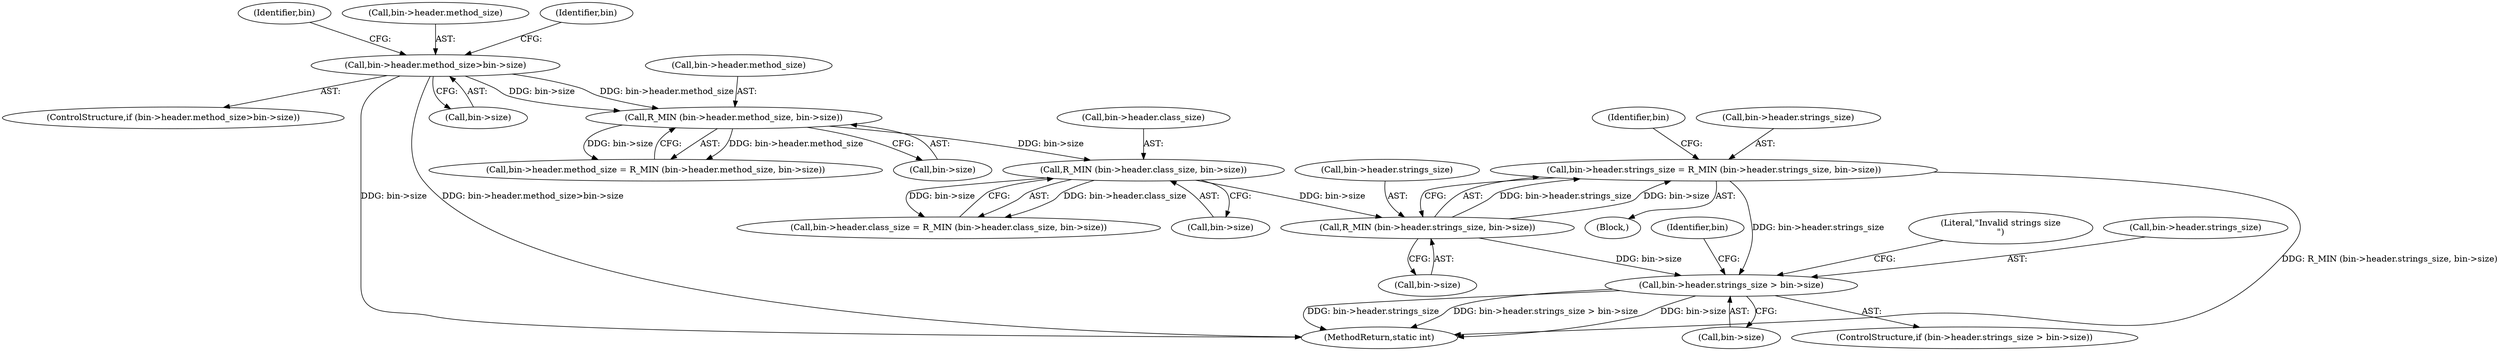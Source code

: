 digraph "0_radare2_ead645853a63bf83d8386702cad0cf23b31d7eeb@pointer" {
"1000267" [label="(Call,bin->header.strings_size > bin->size)"];
"1000251" [label="(Call,bin->header.strings_size = R_MIN (bin->header.strings_size, bin->size))"];
"1000257" [label="(Call,R_MIN (bin->header.strings_size, bin->size))"];
"1000242" [label="(Call,R_MIN (bin->header.class_size, bin->size))"];
"1000227" [label="(Call,R_MIN (bin->header.method_size, bin->size))"];
"1000202" [label="(Call,bin->header.method_size>bin->size)"];
"1000278" [label="(Literal,\"Invalid strings size\n\")"];
"1000267" [label="(Call,bin->header.strings_size > bin->size)"];
"1000227" [label="(Call,R_MIN (bin->header.method_size, bin->size))"];
"1000224" [label="(Identifier,bin)"];
"1000263" [label="(Call,bin->size)"];
"1000243" [label="(Call,bin->header.class_size)"];
"1000203" [label="(Call,bin->header.method_size)"];
"1000233" [label="(Call,bin->size)"];
"1000201" [label="(ControlStructure,if (bin->header.method_size>bin->size))"];
"1000270" [label="(Identifier,bin)"];
"1000202" [label="(Call,bin->header.method_size>bin->size)"];
"1000268" [label="(Call,bin->header.strings_size)"];
"1000283" [label="(Identifier,bin)"];
"1000228" [label="(Call,bin->header.method_size)"];
"1000257" [label="(Call,R_MIN (bin->header.strings_size, bin->size))"];
"1000251" [label="(Call,bin->header.strings_size = R_MIN (bin->header.strings_size, bin->size))"];
"1000258" [label="(Call,bin->header.strings_size)"];
"1000105" [label="(Block,)"];
"1000273" [label="(Call,bin->size)"];
"1000248" [label="(Call,bin->size)"];
"1000242" [label="(Call,R_MIN (bin->header.class_size, bin->size))"];
"1000221" [label="(Call,bin->header.method_size = R_MIN (bin->header.method_size, bin->size))"];
"1000266" [label="(ControlStructure,if (bin->header.strings_size > bin->size))"];
"1000215" [label="(Identifier,bin)"];
"1000619" [label="(MethodReturn,static int)"];
"1000236" [label="(Call,bin->header.class_size = R_MIN (bin->header.class_size, bin->size))"];
"1000208" [label="(Call,bin->size)"];
"1000252" [label="(Call,bin->header.strings_size)"];
"1000267" -> "1000266"  [label="AST: "];
"1000267" -> "1000273"  [label="CFG: "];
"1000268" -> "1000267"  [label="AST: "];
"1000273" -> "1000267"  [label="AST: "];
"1000278" -> "1000267"  [label="CFG: "];
"1000283" -> "1000267"  [label="CFG: "];
"1000267" -> "1000619"  [label="DDG: bin->header.strings_size"];
"1000267" -> "1000619"  [label="DDG: bin->header.strings_size > bin->size"];
"1000267" -> "1000619"  [label="DDG: bin->size"];
"1000251" -> "1000267"  [label="DDG: bin->header.strings_size"];
"1000257" -> "1000267"  [label="DDG: bin->size"];
"1000251" -> "1000105"  [label="AST: "];
"1000251" -> "1000257"  [label="CFG: "];
"1000252" -> "1000251"  [label="AST: "];
"1000257" -> "1000251"  [label="AST: "];
"1000270" -> "1000251"  [label="CFG: "];
"1000251" -> "1000619"  [label="DDG: R_MIN (bin->header.strings_size, bin->size)"];
"1000257" -> "1000251"  [label="DDG: bin->header.strings_size"];
"1000257" -> "1000251"  [label="DDG: bin->size"];
"1000257" -> "1000263"  [label="CFG: "];
"1000258" -> "1000257"  [label="AST: "];
"1000263" -> "1000257"  [label="AST: "];
"1000242" -> "1000257"  [label="DDG: bin->size"];
"1000242" -> "1000236"  [label="AST: "];
"1000242" -> "1000248"  [label="CFG: "];
"1000243" -> "1000242"  [label="AST: "];
"1000248" -> "1000242"  [label="AST: "];
"1000236" -> "1000242"  [label="CFG: "];
"1000242" -> "1000236"  [label="DDG: bin->header.class_size"];
"1000242" -> "1000236"  [label="DDG: bin->size"];
"1000227" -> "1000242"  [label="DDG: bin->size"];
"1000227" -> "1000221"  [label="AST: "];
"1000227" -> "1000233"  [label="CFG: "];
"1000228" -> "1000227"  [label="AST: "];
"1000233" -> "1000227"  [label="AST: "];
"1000221" -> "1000227"  [label="CFG: "];
"1000227" -> "1000221"  [label="DDG: bin->header.method_size"];
"1000227" -> "1000221"  [label="DDG: bin->size"];
"1000202" -> "1000227"  [label="DDG: bin->header.method_size"];
"1000202" -> "1000227"  [label="DDG: bin->size"];
"1000202" -> "1000201"  [label="AST: "];
"1000202" -> "1000208"  [label="CFG: "];
"1000203" -> "1000202"  [label="AST: "];
"1000208" -> "1000202"  [label="AST: "];
"1000215" -> "1000202"  [label="CFG: "];
"1000224" -> "1000202"  [label="CFG: "];
"1000202" -> "1000619"  [label="DDG: bin->size"];
"1000202" -> "1000619"  [label="DDG: bin->header.method_size>bin->size"];
}
